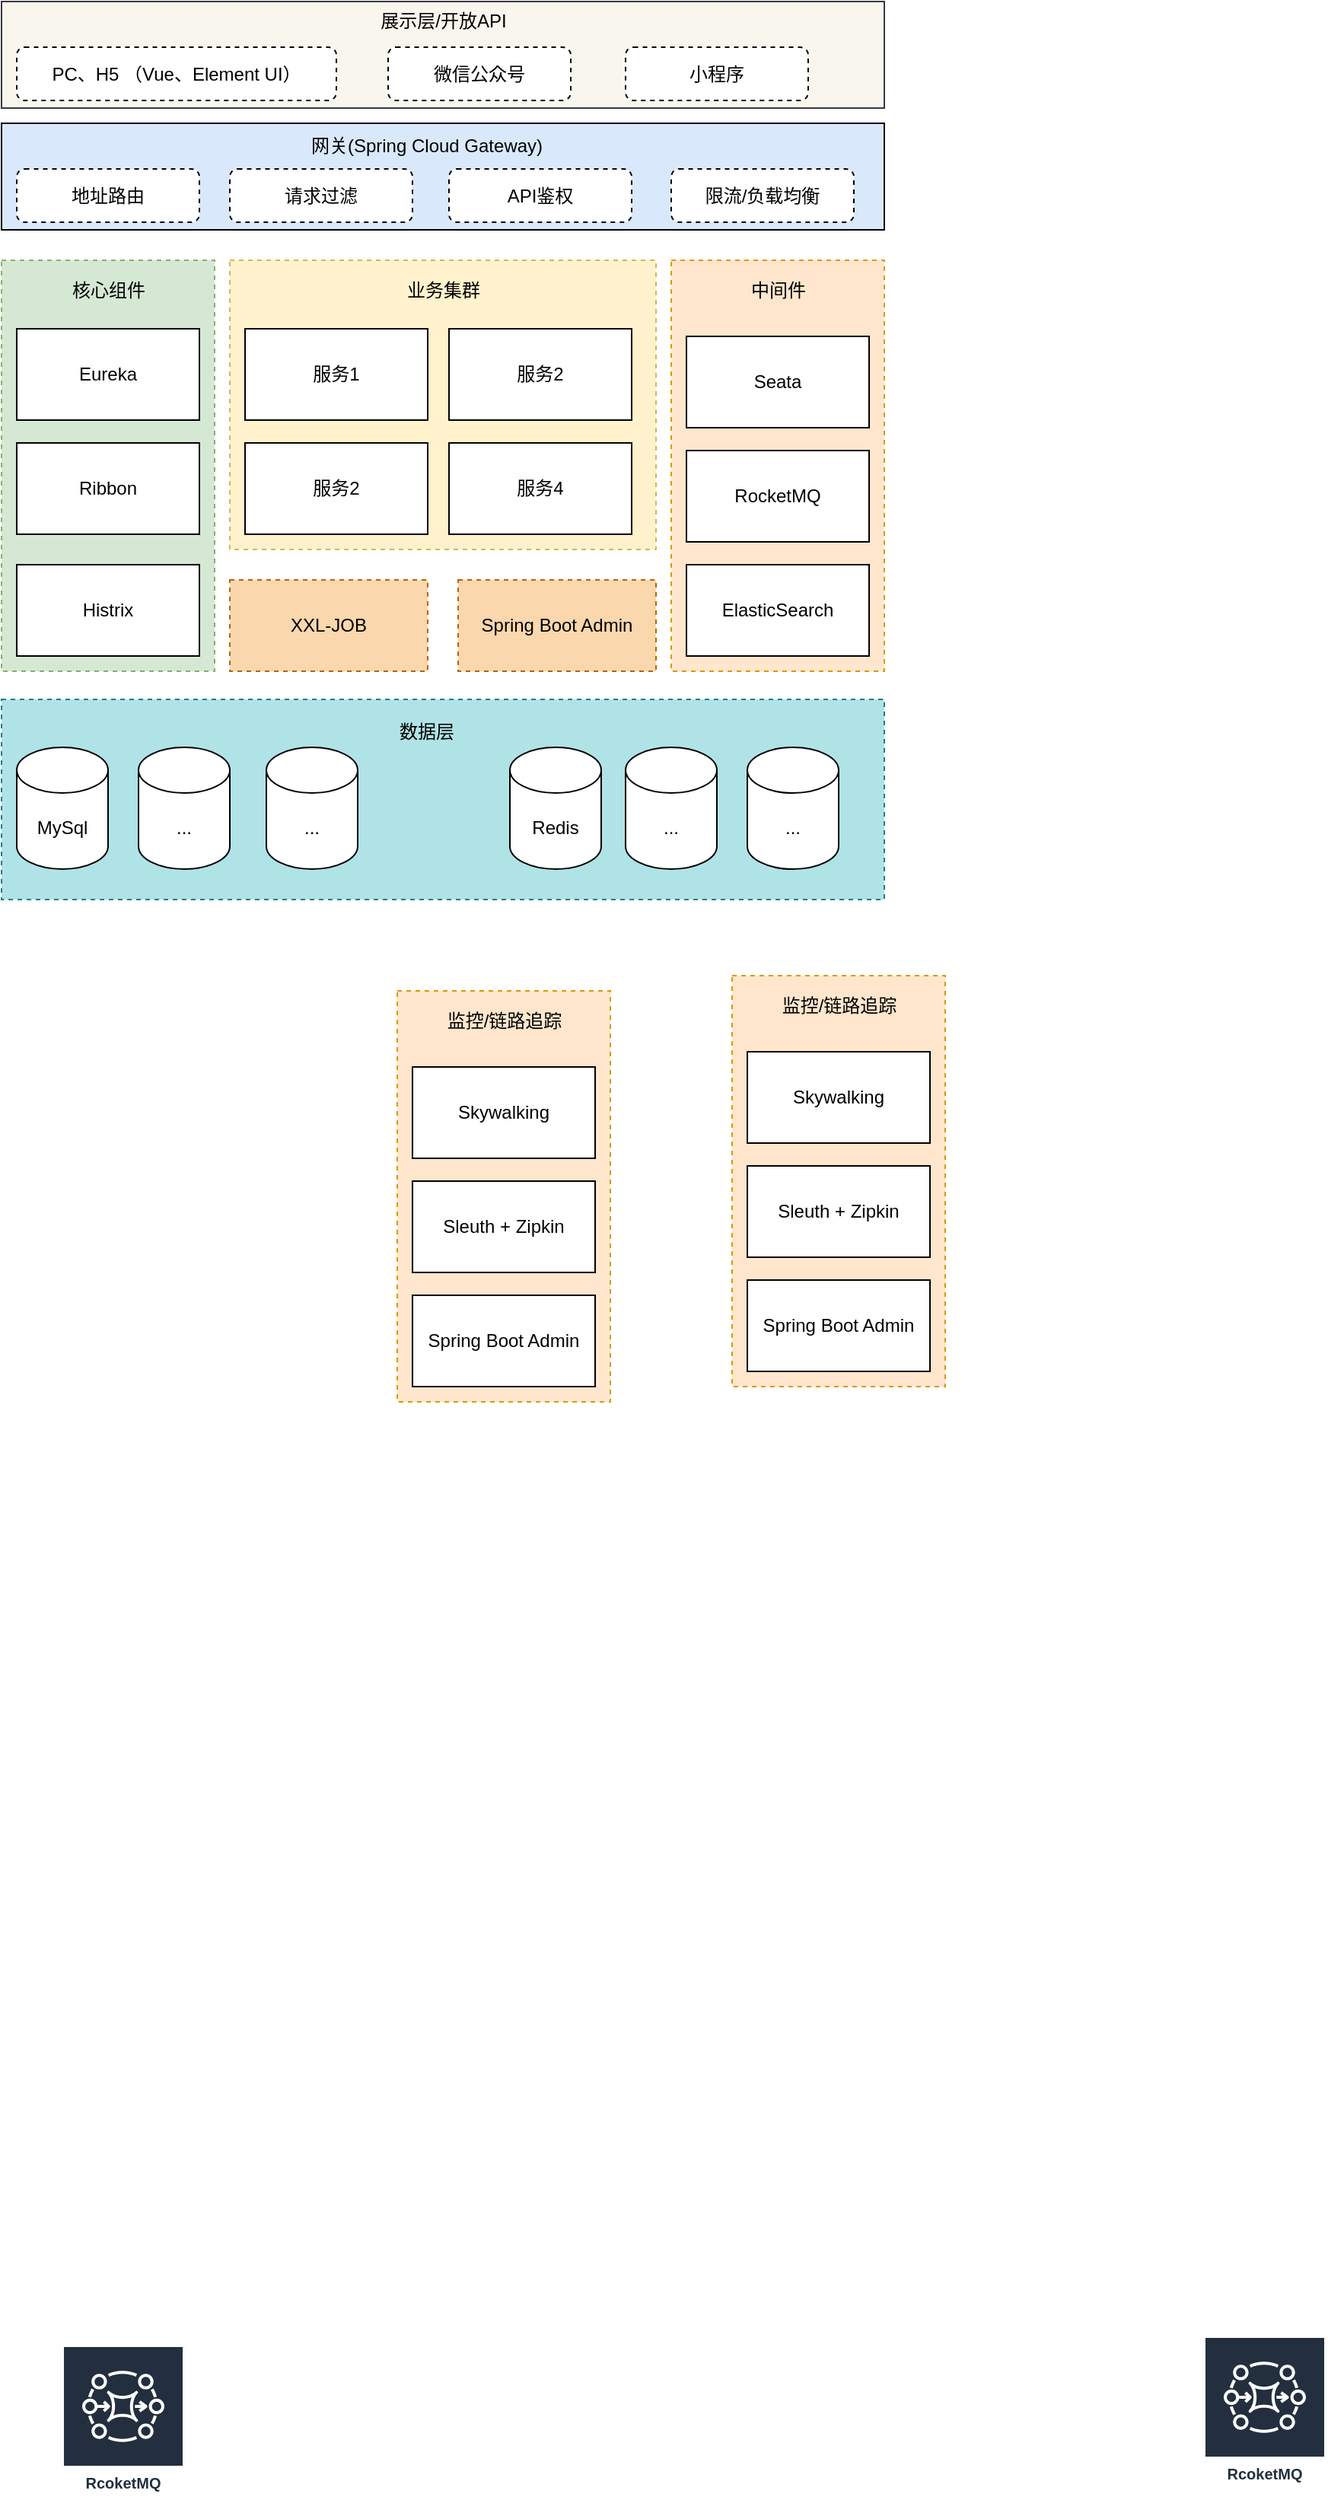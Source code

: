 <mxfile version="14.6.12" type="github">
  <diagram id="UyZ9Xo_nCdIvpjkZKFdj" name="第 1 页">
    <mxGraphModel dx="1127" dy="771" grid="1" gridSize="10" guides="1" tooltips="1" connect="1" arrows="1" fold="1" page="1" pageScale="1" pageWidth="827" pageHeight="1169" math="0" shadow="0">
      <root>
        <mxCell id="0" />
        <mxCell id="1" parent="0" />
        <mxCell id="NeJHOYMAFxxggkwu5jM7-1" value="" style="rounded=0;whiteSpace=wrap;html=1;fillColor=#b0e3e6;strokeColor=#0e8088;dashed=1;" vertex="1" parent="1">
          <mxGeometry x="110" y="578.5" width="580" height="131.5" as="geometry" />
        </mxCell>
        <mxCell id="NeJHOYMAFxxggkwu5jM7-2" value="" style="rounded=0;whiteSpace=wrap;html=1;dashed=1;fillColor=#d5e8d4;strokeColor=#82b366;" vertex="1" parent="1">
          <mxGeometry x="110" y="290" width="140" height="270" as="geometry" />
        </mxCell>
        <mxCell id="NeJHOYMAFxxggkwu5jM7-3" value="" style="rounded=0;whiteSpace=wrap;html=1;dashed=1;fillColor=#ffe6cc;strokeColor=#d79b00;" vertex="1" parent="1">
          <mxGeometry x="550" y="290" width="140" height="270" as="geometry" />
        </mxCell>
        <mxCell id="NeJHOYMAFxxggkwu5jM7-4" value="RocketMQ" style="rounded=0;whiteSpace=wrap;html=1;" vertex="1" parent="1">
          <mxGeometry x="560" y="415" width="120" height="60" as="geometry" />
        </mxCell>
        <mxCell id="NeJHOYMAFxxggkwu5jM7-5" value="ElasticSearch" style="rounded=0;whiteSpace=wrap;html=1;" vertex="1" parent="1">
          <mxGeometry x="560" y="490" width="120" height="60" as="geometry" />
        </mxCell>
        <mxCell id="NeJHOYMAFxxggkwu5jM7-6" value="" style="rounded=0;whiteSpace=wrap;html=1;fillColor=#dae8fc;" vertex="1" parent="1">
          <mxGeometry x="110" y="200" width="580" height="70" as="geometry" />
        </mxCell>
        <mxCell id="NeJHOYMAFxxggkwu5jM7-7" value="MySql" style="shape=cylinder3;whiteSpace=wrap;html=1;boundedLbl=1;backgroundOutline=1;size=15;" vertex="1" parent="1">
          <mxGeometry x="120" y="610" width="60" height="80" as="geometry" />
        </mxCell>
        <mxCell id="NeJHOYMAFxxggkwu5jM7-8" value="Redis" style="shape=cylinder3;whiteSpace=wrap;html=1;boundedLbl=1;backgroundOutline=1;size=15;" vertex="1" parent="1">
          <mxGeometry x="444" y="610" width="60" height="80" as="geometry" />
        </mxCell>
        <mxCell id="NeJHOYMAFxxggkwu5jM7-9" value="..." style="shape=cylinder3;whiteSpace=wrap;html=1;boundedLbl=1;backgroundOutline=1;size=15;" vertex="1" parent="1">
          <mxGeometry x="200" y="610" width="60" height="80" as="geometry" />
        </mxCell>
        <mxCell id="NeJHOYMAFxxggkwu5jM7-10" value="..." style="shape=cylinder3;whiteSpace=wrap;html=1;boundedLbl=1;backgroundOutline=1;size=15;" vertex="1" parent="1">
          <mxGeometry x="600" y="610" width="60" height="80" as="geometry" />
        </mxCell>
        <mxCell id="NeJHOYMAFxxggkwu5jM7-11" value="..." style="shape=cylinder3;whiteSpace=wrap;html=1;boundedLbl=1;backgroundOutline=1;size=15;" vertex="1" parent="1">
          <mxGeometry x="284" y="610" width="60" height="80" as="geometry" />
        </mxCell>
        <mxCell id="NeJHOYMAFxxggkwu5jM7-12" value="..." style="shape=cylinder3;whiteSpace=wrap;html=1;boundedLbl=1;backgroundOutline=1;size=15;" vertex="1" parent="1">
          <mxGeometry x="520" y="610" width="60" height="80" as="geometry" />
        </mxCell>
        <mxCell id="NeJHOYMAFxxggkwu5jM7-13" value="" style="rounded=0;whiteSpace=wrap;html=1;fillColor=#f9f7ed;strokeColor=#36393d;" vertex="1" parent="1">
          <mxGeometry x="110" y="120" width="580" height="70" as="geometry" />
        </mxCell>
        <mxCell id="NeJHOYMAFxxggkwu5jM7-14" value="中间件" style="text;html=1;align=center;verticalAlign=middle;resizable=0;points=[];autosize=1;strokeColor=none;" vertex="1" parent="1">
          <mxGeometry x="595" y="300" width="50" height="20" as="geometry" />
        </mxCell>
        <mxCell id="NeJHOYMAFxxggkwu5jM7-15" value="" style="rounded=0;whiteSpace=wrap;html=1;dashed=1;fillColor=#fff2cc;strokeColor=#d6b656;" vertex="1" parent="1">
          <mxGeometry x="260" y="290" width="280" height="190" as="geometry" />
        </mxCell>
        <mxCell id="NeJHOYMAFxxggkwu5jM7-16" value="服务1" style="rounded=0;whiteSpace=wrap;html=1;" vertex="1" parent="1">
          <mxGeometry x="270" y="335" width="120" height="60" as="geometry" />
        </mxCell>
        <mxCell id="NeJHOYMAFxxggkwu5jM7-17" value="服务2" style="rounded=0;whiteSpace=wrap;html=1;" vertex="1" parent="1">
          <mxGeometry x="404" y="335" width="120" height="60" as="geometry" />
        </mxCell>
        <mxCell id="NeJHOYMAFxxggkwu5jM7-18" value="服务4" style="rounded=0;whiteSpace=wrap;html=1;" vertex="1" parent="1">
          <mxGeometry x="404" y="410" width="120" height="60" as="geometry" />
        </mxCell>
        <mxCell id="NeJHOYMAFxxggkwu5jM7-19" value="服务2" style="rounded=0;whiteSpace=wrap;html=1;" vertex="1" parent="1">
          <mxGeometry x="270" y="410" width="120" height="60" as="geometry" />
        </mxCell>
        <mxCell id="NeJHOYMAFxxggkwu5jM7-20" value="业务集群" style="text;html=1;align=center;verticalAlign=middle;resizable=0;points=[];autosize=1;strokeColor=none;" vertex="1" parent="1">
          <mxGeometry x="370" y="300" width="60" height="20" as="geometry" />
        </mxCell>
        <mxCell id="NeJHOYMAFxxggkwu5jM7-21" value="Histrix" style="rounded=0;whiteSpace=wrap;html=1;" vertex="1" parent="1">
          <mxGeometry x="120" y="490" width="120" height="60" as="geometry" />
        </mxCell>
        <mxCell id="NeJHOYMAFxxggkwu5jM7-22" value="Ribbon" style="rounded=0;whiteSpace=wrap;html=1;" vertex="1" parent="1">
          <mxGeometry x="120" y="410" width="120" height="60" as="geometry" />
        </mxCell>
        <mxCell id="NeJHOYMAFxxggkwu5jM7-23" value="核心组件" style="text;html=1;align=center;verticalAlign=middle;resizable=0;points=[];autosize=1;strokeColor=none;" vertex="1" parent="1">
          <mxGeometry x="150" y="300" width="60" height="20" as="geometry" />
        </mxCell>
        <mxCell id="NeJHOYMAFxxggkwu5jM7-24" value="Eureka" style="rounded=0;whiteSpace=wrap;html=1;" vertex="1" parent="1">
          <mxGeometry x="120" y="335" width="120" height="60" as="geometry" />
        </mxCell>
        <mxCell id="NeJHOYMAFxxggkwu5jM7-25" value="Seata" style="rounded=0;whiteSpace=wrap;html=1;" vertex="1" parent="1">
          <mxGeometry x="560" y="340" width="120" height="60" as="geometry" />
        </mxCell>
        <mxCell id="NeJHOYMAFxxggkwu5jM7-26" value="XXL-JOB" style="rounded=0;whiteSpace=wrap;html=1;dashed=1;fillColor=#fad7ac;strokeColor=#b46504;" vertex="1" parent="1">
          <mxGeometry x="260" y="500" width="130" height="60" as="geometry" />
        </mxCell>
        <mxCell id="NeJHOYMAFxxggkwu5jM7-27" value="Spring Boot Admin" style="rounded=0;whiteSpace=wrap;html=1;dashed=1;fillColor=#fad7ac;strokeColor=#b46504;" vertex="1" parent="1">
          <mxGeometry x="410" y="500" width="130" height="60" as="geometry" />
        </mxCell>
        <mxCell id="NeJHOYMAFxxggkwu5jM7-28" value="数据层" style="text;html=1;align=center;verticalAlign=middle;resizable=0;points=[];autosize=1;strokeColor=none;" vertex="1" parent="1">
          <mxGeometry x="364" y="590" width="50" height="20" as="geometry" />
        </mxCell>
        <mxCell id="NeJHOYMAFxxggkwu5jM7-29" value="微信公众号" style="rounded=1;whiteSpace=wrap;html=1;dashed=1;" vertex="1" parent="1">
          <mxGeometry x="364" y="150" width="120" height="35" as="geometry" />
        </mxCell>
        <mxCell id="NeJHOYMAFxxggkwu5jM7-30" value="PC、H5 （Vue、Element UI）" style="rounded=1;whiteSpace=wrap;html=1;dashed=1;" vertex="1" parent="1">
          <mxGeometry x="120" y="150" width="210" height="35" as="geometry" />
        </mxCell>
        <mxCell id="NeJHOYMAFxxggkwu5jM7-31" value="地址路由" style="rounded=1;whiteSpace=wrap;html=1;dashed=1;" vertex="1" parent="1">
          <mxGeometry x="120" y="230" width="120" height="35" as="geometry" />
        </mxCell>
        <mxCell id="NeJHOYMAFxxggkwu5jM7-32" value="&lt;span&gt;网关(Spring Cloud Gateway)&lt;/span&gt;" style="text;html=1;align=center;verticalAlign=middle;resizable=0;points=[];autosize=1;strokeColor=none;" vertex="1" parent="1">
          <mxGeometry x="304" y="205" width="170" height="20" as="geometry" />
        </mxCell>
        <mxCell id="NeJHOYMAFxxggkwu5jM7-33" value="请求过滤" style="rounded=1;whiteSpace=wrap;html=1;dashed=1;" vertex="1" parent="1">
          <mxGeometry x="260" y="230" width="120" height="35" as="geometry" />
        </mxCell>
        <mxCell id="NeJHOYMAFxxggkwu5jM7-34" value="API鉴权" style="rounded=1;whiteSpace=wrap;html=1;dashed=1;" vertex="1" parent="1">
          <mxGeometry x="404" y="230" width="120" height="35" as="geometry" />
        </mxCell>
        <mxCell id="NeJHOYMAFxxggkwu5jM7-35" value="限流/负载均衡" style="rounded=1;whiteSpace=wrap;html=1;dashed=1;" vertex="1" parent="1">
          <mxGeometry x="550" y="230" width="120" height="35" as="geometry" />
        </mxCell>
        <mxCell id="NeJHOYMAFxxggkwu5jM7-36" value="展示层/开放API" style="text;html=1;align=center;verticalAlign=middle;resizable=0;points=[];autosize=1;strokeColor=none;" vertex="1" parent="1">
          <mxGeometry x="350" y="123" width="100" height="20" as="geometry" />
        </mxCell>
        <mxCell id="NeJHOYMAFxxggkwu5jM7-37" value="小程序" style="rounded=1;whiteSpace=wrap;html=1;dashed=1;" vertex="1" parent="1">
          <mxGeometry x="520" y="150" width="120" height="35" as="geometry" />
        </mxCell>
        <mxCell id="NeJHOYMAFxxggkwu5jM7-38" value="" style="rounded=0;whiteSpace=wrap;html=1;dashed=1;fillColor=#ffe6cc;strokeColor=#d79b00;" vertex="1" parent="1">
          <mxGeometry x="370" y="770" width="140" height="270" as="geometry" />
        </mxCell>
        <mxCell id="NeJHOYMAFxxggkwu5jM7-39" value="Sleuth +&amp;nbsp;Zipkin" style="rounded=0;whiteSpace=wrap;html=1;" vertex="1" parent="1">
          <mxGeometry x="380" y="895" width="120" height="60" as="geometry" />
        </mxCell>
        <mxCell id="NeJHOYMAFxxggkwu5jM7-41" value="监控/链路追踪" style="text;html=1;align=center;verticalAlign=middle;resizable=0;points=[];autosize=1;strokeColor=none;" vertex="1" parent="1">
          <mxGeometry x="395" y="780" width="90" height="20" as="geometry" />
        </mxCell>
        <mxCell id="NeJHOYMAFxxggkwu5jM7-42" value="Skywalking" style="rounded=0;whiteSpace=wrap;html=1;" vertex="1" parent="1">
          <mxGeometry x="380" y="820" width="120" height="60" as="geometry" />
        </mxCell>
        <mxCell id="NeJHOYMAFxxggkwu5jM7-43" value="Spring Boot Admin" style="rounded=0;whiteSpace=wrap;html=1;" vertex="1" parent="1">
          <mxGeometry x="380" y="970" width="120" height="60" as="geometry" />
        </mxCell>
        <mxCell id="NeJHOYMAFxxggkwu5jM7-48" value="" style="rounded=0;whiteSpace=wrap;html=1;dashed=1;fillColor=#ffe6cc;strokeColor=#d79b00;" vertex="1" parent="1">
          <mxGeometry x="590" y="760" width="140" height="270" as="geometry" />
        </mxCell>
        <mxCell id="NeJHOYMAFxxggkwu5jM7-49" value="Sleuth +&amp;nbsp;Zipkin" style="rounded=0;whiteSpace=wrap;html=1;" vertex="1" parent="1">
          <mxGeometry x="600" y="885" width="120" height="60" as="geometry" />
        </mxCell>
        <mxCell id="NeJHOYMAFxxggkwu5jM7-50" value="监控/链路追踪" style="text;html=1;align=center;verticalAlign=middle;resizable=0;points=[];autosize=1;strokeColor=none;" vertex="1" parent="1">
          <mxGeometry x="615" y="770" width="90" height="20" as="geometry" />
        </mxCell>
        <mxCell id="NeJHOYMAFxxggkwu5jM7-51" value="Skywalking" style="rounded=0;whiteSpace=wrap;html=1;" vertex="1" parent="1">
          <mxGeometry x="600" y="810" width="120" height="60" as="geometry" />
        </mxCell>
        <mxCell id="NeJHOYMAFxxggkwu5jM7-52" value="Spring Boot Admin" style="rounded=0;whiteSpace=wrap;html=1;" vertex="1" parent="1">
          <mxGeometry x="600" y="960" width="120" height="60" as="geometry" />
        </mxCell>
        <mxCell id="NeJHOYMAFxxggkwu5jM7-53" value="RcoketMQ" style="outlineConnect=0;fontColor=#232F3E;gradientColor=none;strokeColor=#ffffff;fillColor=#232F3E;dashed=0;verticalLabelPosition=middle;verticalAlign=bottom;align=center;html=1;whiteSpace=wrap;fontSize=10;fontStyle=1;spacing=3;shape=mxgraph.aws4.productIcon;prIcon=mxgraph.aws4.mq;" vertex="1" parent="1">
          <mxGeometry x="150" y="1660" width="80" height="100" as="geometry" />
        </mxCell>
        <mxCell id="NeJHOYMAFxxggkwu5jM7-54" value="RcoketMQ" style="outlineConnect=0;fontColor=#232F3E;gradientColor=none;strokeColor=#ffffff;fillColor=#232F3E;dashed=0;verticalLabelPosition=middle;verticalAlign=bottom;align=center;html=1;whiteSpace=wrap;fontSize=10;fontStyle=1;spacing=3;shape=mxgraph.aws4.productIcon;prIcon=mxgraph.aws4.mq;" vertex="1" parent="1">
          <mxGeometry x="900" y="1654" width="80" height="100" as="geometry" />
        </mxCell>
      </root>
    </mxGraphModel>
  </diagram>
</mxfile>
